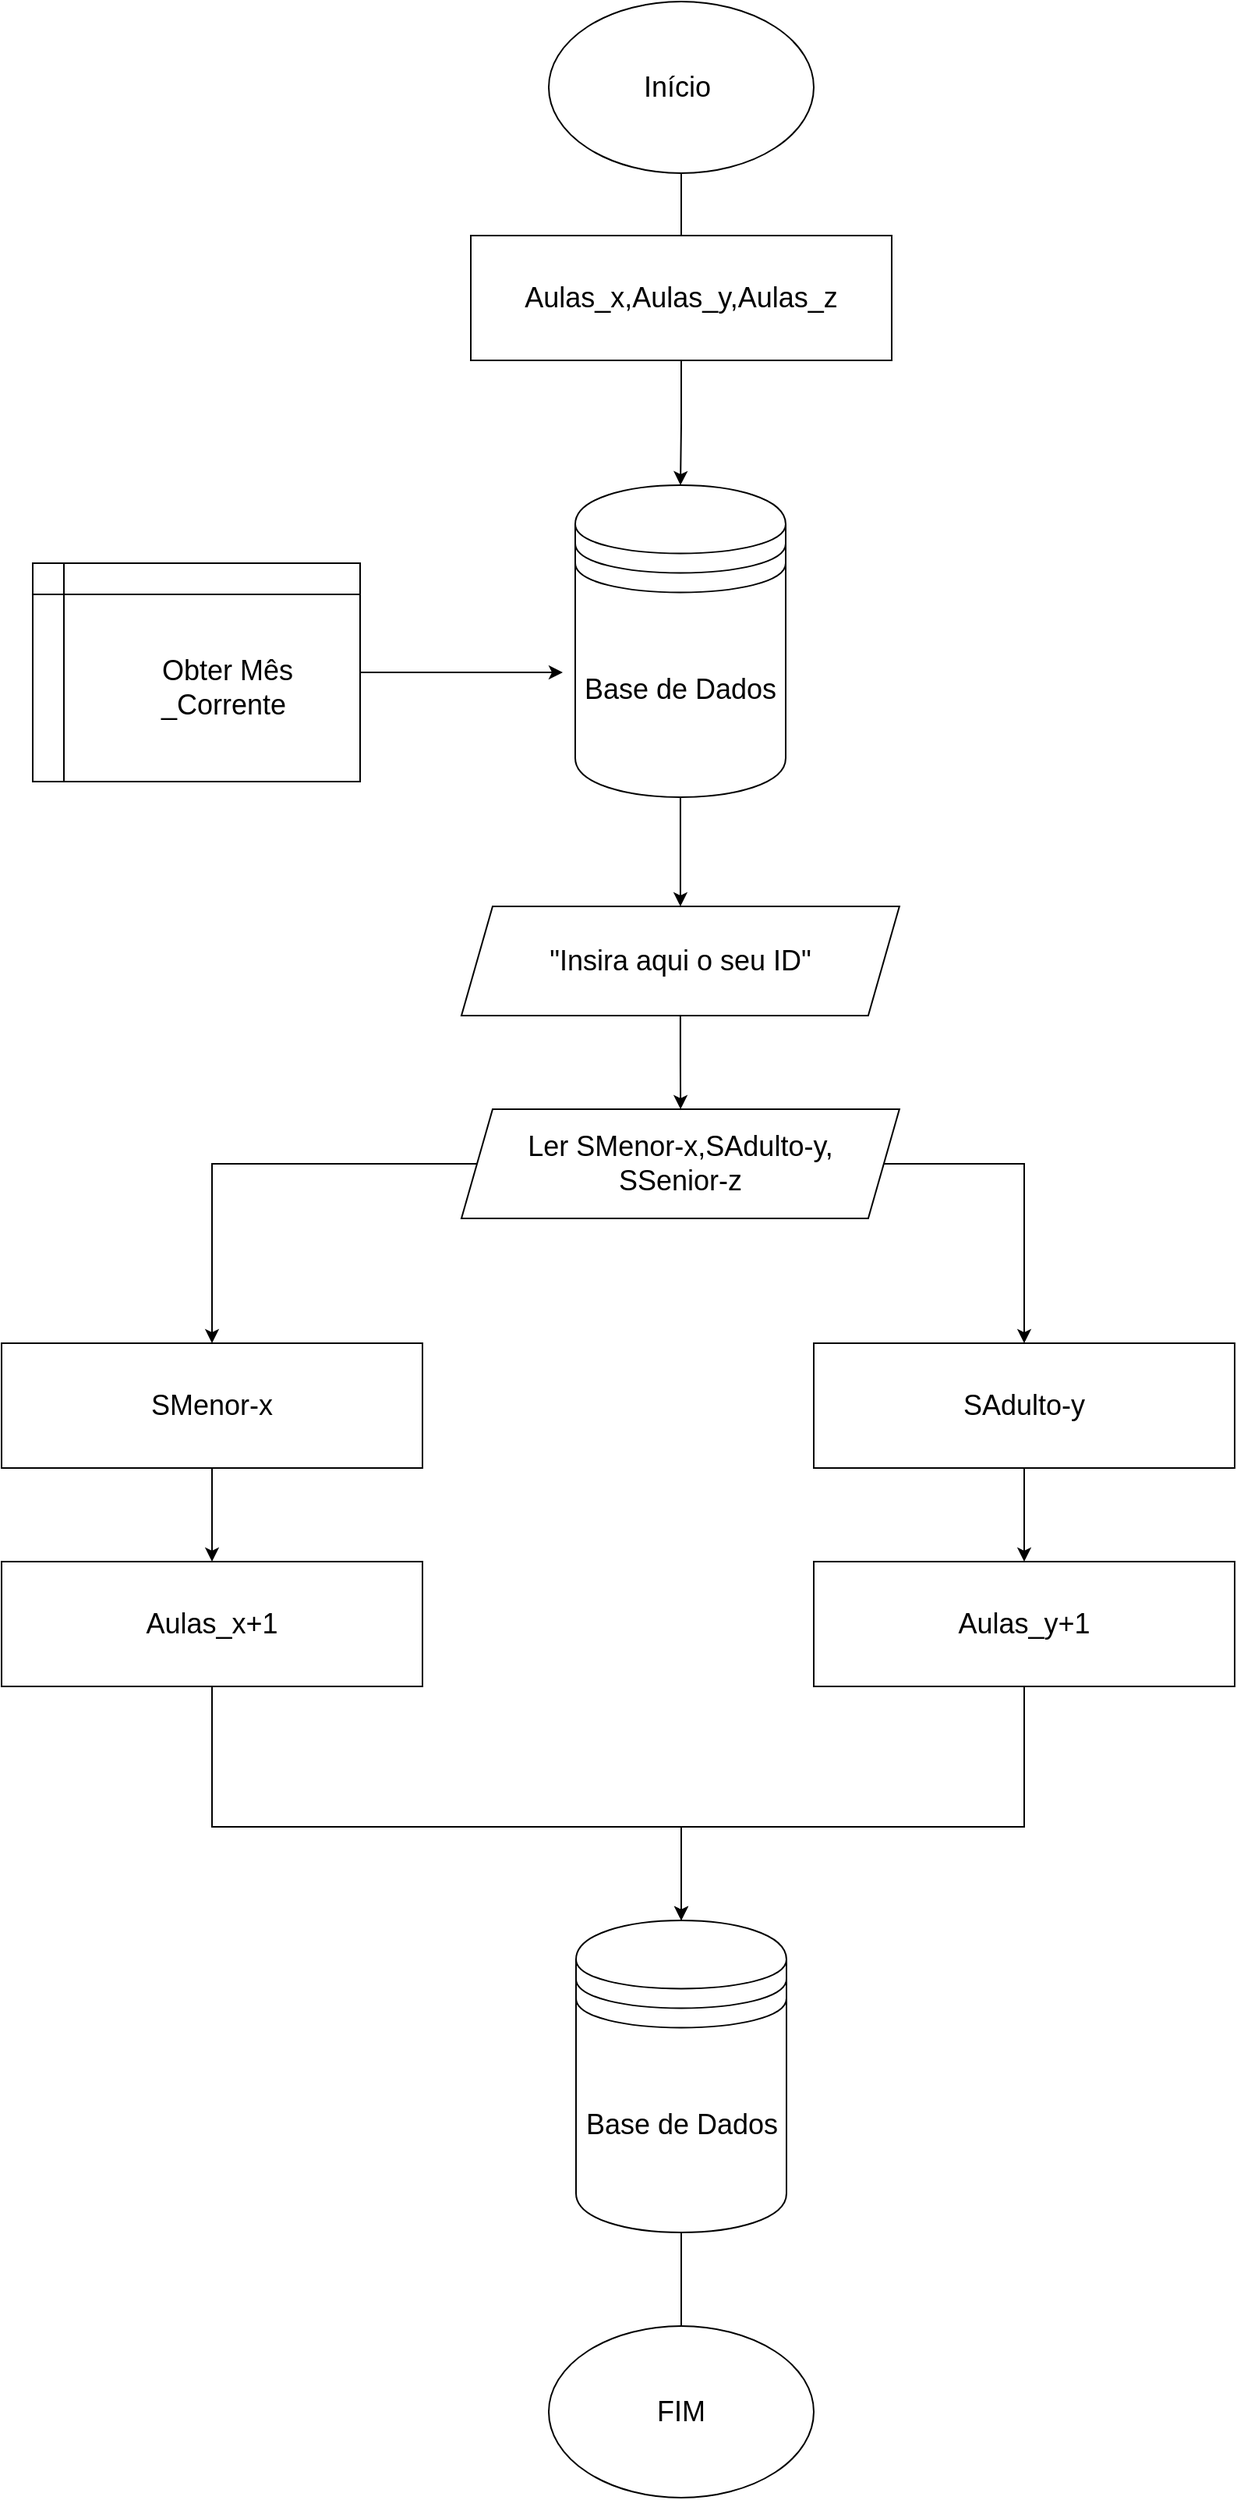 <mxfile version="16.1.2" type="device"><diagram id="szwcYesPK3coAKBV4B--" name="Page-1"><mxGraphModel dx="3390" dy="2382" grid="1" gridSize="10" guides="1" tooltips="1" connect="1" arrows="1" fold="1" page="1" pageScale="1" pageWidth="850" pageHeight="1100" math="0" shadow="0"><root><mxCell id="0"/><mxCell id="1" parent="0"/><mxCell id="ZfoDgl4PWdCFPeeeAPYI-4" style="edgeStyle=orthogonalEdgeStyle;rounded=0;orthogonalLoop=1;jettySize=auto;html=1;startArrow=none;" parent="1" source="wRFwyjC9A2Jt1S_n4Lro-1" target="ZfoDgl4PWdCFPeeeAPYI-3" edge="1"><mxGeometry relative="1" as="geometry"/></mxCell><mxCell id="ZfoDgl4PWdCFPeeeAPYI-1" value="" style="ellipse;whiteSpace=wrap;html=1;" parent="1" vertex="1"><mxGeometry x="341" y="-70" width="170" height="110" as="geometry"/></mxCell><mxCell id="ZfoDgl4PWdCFPeeeAPYI-2" value="&lt;span style=&quot;font-size: 18px&quot;&gt;Início&amp;nbsp;&lt;/span&gt;" style="text;html=1;strokeColor=none;fillColor=none;align=center;verticalAlign=middle;whiteSpace=wrap;rounded=0;" parent="1" vertex="1"><mxGeometry x="396" y="-30" width="60" height="30" as="geometry"/></mxCell><mxCell id="ZfoDgl4PWdCFPeeeAPYI-11" style="edgeStyle=orthogonalEdgeStyle;rounded=0;orthogonalLoop=1;jettySize=auto;html=1;entryX=0.5;entryY=0;entryDx=0;entryDy=0;fontSize=18;" parent="1" source="ZfoDgl4PWdCFPeeeAPYI-3" target="ZfoDgl4PWdCFPeeeAPYI-7" edge="1"><mxGeometry relative="1" as="geometry"/></mxCell><mxCell id="ZfoDgl4PWdCFPeeeAPYI-3" value="Base de Dados" style="shape=datastore;whiteSpace=wrap;html=1;fontSize=18;" parent="1" vertex="1"><mxGeometry x="358" y="240" width="135" height="200" as="geometry"/></mxCell><mxCell id="ZfoDgl4PWdCFPeeeAPYI-13" value="" style="edgeStyle=orthogonalEdgeStyle;rounded=0;orthogonalLoop=1;jettySize=auto;html=1;fontSize=18;" parent="1" source="ZfoDgl4PWdCFPeeeAPYI-7" edge="1"><mxGeometry relative="1" as="geometry"><mxPoint x="425.571" y="640" as="targetPoint"/></mxGeometry></mxCell><mxCell id="ZfoDgl4PWdCFPeeeAPYI-7" value="&quot;Insira aqui o seu ID&quot;" style="shape=parallelogram;perimeter=parallelogramPerimeter;whiteSpace=wrap;html=1;fixedSize=1;fontSize=18;" parent="1" vertex="1"><mxGeometry x="285" y="510" width="280.94" height="70" as="geometry"/></mxCell><mxCell id="ZfoDgl4PWdCFPeeeAPYI-10" style="edgeStyle=orthogonalEdgeStyle;rounded=0;orthogonalLoop=1;jettySize=auto;html=1;fontSize=18;" parent="1" source="ZfoDgl4PWdCFPeeeAPYI-8" edge="1"><mxGeometry relative="1" as="geometry"><mxPoint x="350" y="360" as="targetPoint"/></mxGeometry></mxCell><mxCell id="ZfoDgl4PWdCFPeeeAPYI-8" value="" style="shape=internalStorage;whiteSpace=wrap;html=1;backgroundOutline=1;" parent="1" vertex="1"><mxGeometry x="10" y="290" width="210" height="140" as="geometry"/></mxCell><mxCell id="ZfoDgl4PWdCFPeeeAPYI-9" value="&lt;font style=&quot;font-size: 18px&quot;&gt;Obter Mês _Corrente&amp;nbsp;&lt;/font&gt;" style="text;html=1;strokeColor=none;fillColor=none;align=center;verticalAlign=middle;whiteSpace=wrap;rounded=0;" parent="1" vertex="1"><mxGeometry x="65.03" y="350" width="140" height="40" as="geometry"/></mxCell><mxCell id="wRFwyjC9A2Jt1S_n4Lro-10" value="" style="edgeStyle=orthogonalEdgeStyle;rounded=0;orthogonalLoop=1;jettySize=auto;html=1;" edge="1" parent="1" source="ZfoDgl4PWdCFPeeeAPYI-15" target="wRFwyjC9A2Jt1S_n4Lro-7"><mxGeometry relative="1" as="geometry"><Array as="points"><mxPoint x="646" y="675"/></Array></mxGeometry></mxCell><mxCell id="wRFwyjC9A2Jt1S_n4Lro-12" style="edgeStyle=orthogonalEdgeStyle;rounded=0;orthogonalLoop=1;jettySize=auto;html=1;" edge="1" parent="1" source="ZfoDgl4PWdCFPeeeAPYI-15" target="wRFwyjC9A2Jt1S_n4Lro-8"><mxGeometry relative="1" as="geometry"/></mxCell><mxCell id="ZfoDgl4PWdCFPeeeAPYI-15" value="Ler SMenor-x,SAdulto-y,&lt;br&gt;SSenior-z" style="shape=parallelogram;perimeter=parallelogramPerimeter;whiteSpace=wrap;html=1;fixedSize=1;fontSize=18;" parent="1" vertex="1"><mxGeometry x="285" y="640" width="280.94" height="70" as="geometry"/></mxCell><mxCell id="ZfoDgl4PWdCFPeeeAPYI-26" value="" style="edgeStyle=orthogonalEdgeStyle;rounded=0;orthogonalLoop=1;jettySize=auto;html=1;fontSize=18;" parent="1" source="ZfoDgl4PWdCFPeeeAPYI-22" target="ZfoDgl4PWdCFPeeeAPYI-25" edge="1"><mxGeometry relative="1" as="geometry"/></mxCell><mxCell id="ZfoDgl4PWdCFPeeeAPYI-22" value="Base de Dados" style="shape=datastore;whiteSpace=wrap;html=1;fontSize=18;" parent="1" vertex="1"><mxGeometry x="358.5" y="1160" width="135" height="200" as="geometry"/></mxCell><mxCell id="ZfoDgl4PWdCFPeeeAPYI-24" value="" style="ellipse;whiteSpace=wrap;html=1;" parent="1" vertex="1"><mxGeometry x="341" y="1420" width="170" height="110" as="geometry"/></mxCell><mxCell id="ZfoDgl4PWdCFPeeeAPYI-25" value="&lt;span style=&quot;font-size: 18px&quot;&gt;FIM&lt;/span&gt;" style="text;html=1;strokeColor=none;fillColor=none;align=center;verticalAlign=middle;whiteSpace=wrap;rounded=0;" parent="1" vertex="1"><mxGeometry x="396" y="1460" width="60" height="30" as="geometry"/></mxCell><mxCell id="wRFwyjC9A2Jt1S_n4Lro-1" value="&lt;span style=&quot;font-size: 18px&quot;&gt;Aulas_x,Aulas_y,Aulas_z&lt;/span&gt;" style="rounded=0;whiteSpace=wrap;html=1;" vertex="1" parent="1"><mxGeometry x="291" y="80" width="270" height="80" as="geometry"/></mxCell><mxCell id="wRFwyjC9A2Jt1S_n4Lro-2" value="" style="edgeStyle=orthogonalEdgeStyle;rounded=0;orthogonalLoop=1;jettySize=auto;html=1;endArrow=none;" edge="1" parent="1" source="ZfoDgl4PWdCFPeeeAPYI-1" target="wRFwyjC9A2Jt1S_n4Lro-1"><mxGeometry relative="1" as="geometry"><mxPoint x="426" y="40" as="sourcePoint"/><mxPoint x="425.5" y="240" as="targetPoint"/></mxGeometry></mxCell><mxCell id="wRFwyjC9A2Jt1S_n4Lro-18" value="" style="edgeStyle=orthogonalEdgeStyle;rounded=0;orthogonalLoop=1;jettySize=auto;html=1;" edge="1" parent="1" source="wRFwyjC9A2Jt1S_n4Lro-7" target="wRFwyjC9A2Jt1S_n4Lro-15"><mxGeometry relative="1" as="geometry"/></mxCell><mxCell id="wRFwyjC9A2Jt1S_n4Lro-7" value="&lt;span style=&quot;font-size: 18px&quot;&gt;SAdulto-y&lt;/span&gt;" style="rounded=0;whiteSpace=wrap;html=1;" vertex="1" parent="1"><mxGeometry x="511" y="790" width="270" height="80" as="geometry"/></mxCell><mxCell id="wRFwyjC9A2Jt1S_n4Lro-14" value="" style="edgeStyle=orthogonalEdgeStyle;rounded=0;orthogonalLoop=1;jettySize=auto;html=1;" edge="1" parent="1" source="wRFwyjC9A2Jt1S_n4Lro-8" target="wRFwyjC9A2Jt1S_n4Lro-13"><mxGeometry relative="1" as="geometry"/></mxCell><mxCell id="wRFwyjC9A2Jt1S_n4Lro-8" value="&lt;span style=&quot;font-size: 18px&quot;&gt;SMenor-x&lt;/span&gt;" style="rounded=0;whiteSpace=wrap;html=1;" vertex="1" parent="1"><mxGeometry x="-10" y="790" width="270" height="80" as="geometry"/></mxCell><mxCell id="wRFwyjC9A2Jt1S_n4Lro-21" style="edgeStyle=orthogonalEdgeStyle;rounded=0;orthogonalLoop=1;jettySize=auto;html=1;" edge="1" parent="1" source="wRFwyjC9A2Jt1S_n4Lro-13" target="ZfoDgl4PWdCFPeeeAPYI-22"><mxGeometry relative="1" as="geometry"><Array as="points"><mxPoint x="125" y="1100"/><mxPoint x="426" y="1100"/></Array></mxGeometry></mxCell><mxCell id="wRFwyjC9A2Jt1S_n4Lro-13" value="&lt;span style=&quot;font-size: 18px&quot;&gt;Aulas_x+1&lt;/span&gt;" style="rounded=0;whiteSpace=wrap;html=1;" vertex="1" parent="1"><mxGeometry x="-10" y="930" width="270" height="80" as="geometry"/></mxCell><mxCell id="wRFwyjC9A2Jt1S_n4Lro-20" style="edgeStyle=orthogonalEdgeStyle;rounded=0;orthogonalLoop=1;jettySize=auto;html=1;" edge="1" parent="1" source="wRFwyjC9A2Jt1S_n4Lro-15" target="ZfoDgl4PWdCFPeeeAPYI-22"><mxGeometry relative="1" as="geometry"><Array as="points"><mxPoint x="646" y="1100"/><mxPoint x="426" y="1100"/></Array></mxGeometry></mxCell><mxCell id="wRFwyjC9A2Jt1S_n4Lro-15" value="&lt;span style=&quot;font-size: 18px&quot;&gt;Aulas_y+1&lt;/span&gt;" style="rounded=0;whiteSpace=wrap;html=1;" vertex="1" parent="1"><mxGeometry x="511" y="930" width="270" height="80" as="geometry"/></mxCell></root></mxGraphModel></diagram></mxfile>